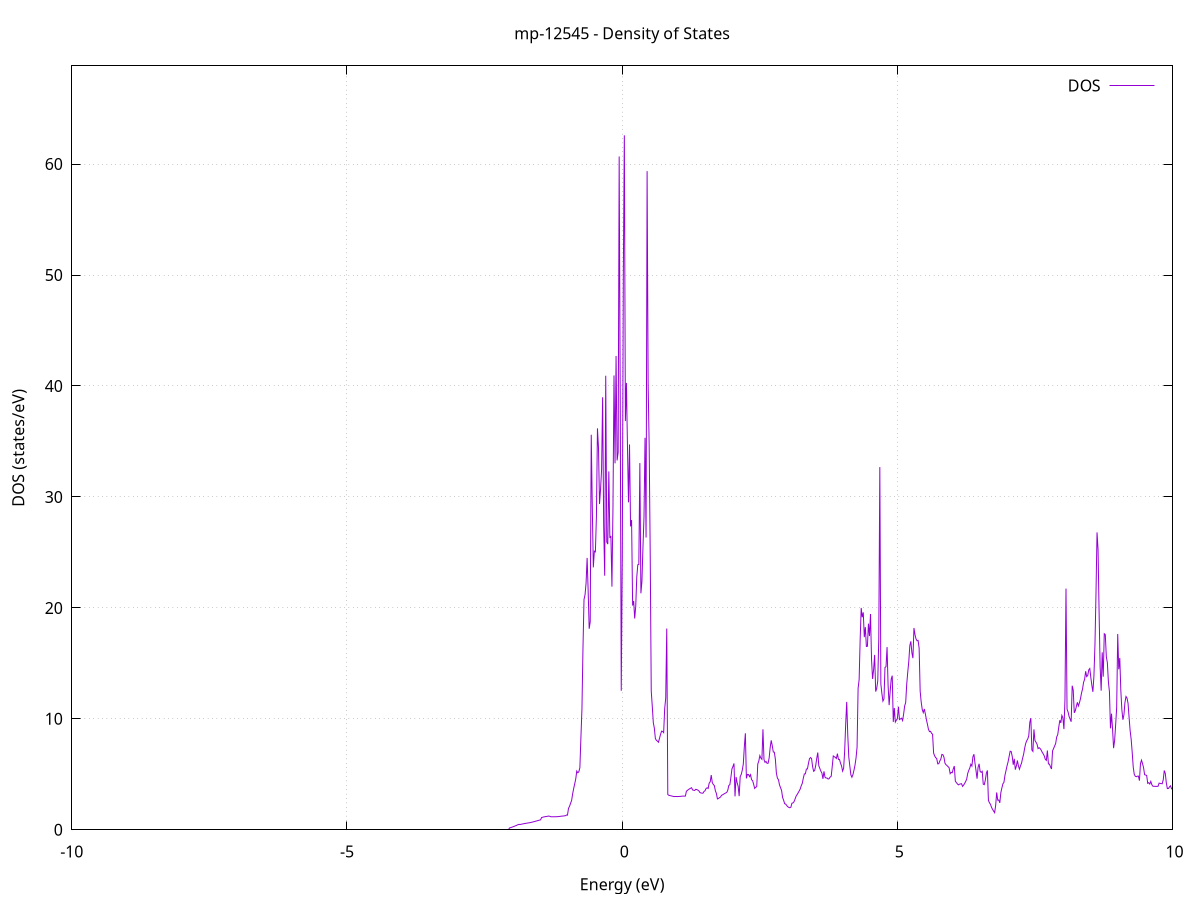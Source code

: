 set title 'mp-12545 - Density of States'
set xlabel 'Energy (eV)'
set ylabel 'DOS (states/eV)'
set grid
set xrange [-10:10]
set yrange [0:68.852]
set xzeroaxis lt -1
set terminal png size 800,600
set output 'mp-12545_dos_gnuplot.png'
plot '-' using 1:2 with lines title 'DOS'
-22.794100 0.000000
-22.775300 0.000000
-22.756500 0.000000
-22.737700 0.000000
-22.718900 0.000000
-22.700100 0.000000
-22.681400 0.000000
-22.662600 0.000000
-22.643800 0.000000
-22.625000 0.000000
-22.606200 0.000000
-22.587400 0.000000
-22.568600 0.000000
-22.549800 0.000000
-22.531000 0.000000
-22.512200 0.000000
-22.493400 0.000000
-22.474600 0.000000
-22.455800 0.000000
-22.437000 0.000000
-22.418200 0.000000
-22.399500 0.000000
-22.380700 0.000000
-22.361900 0.000000
-22.343100 0.000000
-22.324300 0.000000
-22.305500 0.000000
-22.286700 0.000000
-22.267900 0.000000
-22.249100 0.000000
-22.230300 0.000000
-22.211500 0.000000
-22.192700 0.000000
-22.173900 0.000000
-22.155100 0.000000
-22.136300 0.000000
-22.117500 0.000000
-22.098800 0.000000
-22.080000 0.000000
-22.061200 0.000000
-22.042400 0.000000
-22.023600 0.000000
-22.004800 0.000000
-21.986000 0.000000
-21.967200 0.000000
-21.948400 0.000000
-21.929600 0.000000
-21.910800 0.000000
-21.892000 0.000000
-21.873200 0.000000
-21.854400 0.000000
-21.835600 0.000000
-21.816900 0.000000
-21.798100 0.000000
-21.779300 0.000000
-21.760500 0.000000
-21.741700 0.000000
-21.722900 0.000000
-21.704100 0.000000
-21.685300 0.000000
-21.666500 0.000000
-21.647700 0.000000
-21.628900 0.000000
-21.610100 0.000000
-21.591300 0.000000
-21.572500 0.000000
-21.553700 0.000000
-21.534900 0.000000
-21.516200 0.000000
-21.497400 0.000000
-21.478600 0.000000
-21.459800 0.000000
-21.441000 0.000000
-21.422200 0.000000
-21.403400 0.000000
-21.384600 0.000000
-21.365800 0.000000
-21.347000 0.000000
-21.328200 0.000000
-21.309400 0.000000
-21.290600 0.000000
-21.271800 0.000000
-21.253000 0.000000
-21.234300 0.000000
-21.215500 0.000000
-21.196700 0.000000
-21.177900 0.000000
-21.159100 0.000000
-21.140300 0.000000
-21.121500 0.000000
-21.102700 0.000000
-21.083900 2.472000
-21.065100 8.951500
-21.046300 38.083600
-21.027500 69.914300
-21.008700 64.597800
-20.989900 63.997800
-20.971100 82.725200
-20.952300 85.164800
-20.933600 72.442200
-20.914800 150.144300
-20.896000 103.166100
-20.877200 48.222700
-20.858400 78.799400
-20.839600 78.903900
-20.820800 61.384500
-20.802000 81.857800
-20.783200 112.371700
-20.764400 57.014800
-20.745600 22.630700
-20.726800 60.305900
-20.708000 96.762200
-20.689200 41.935800
-20.670400 132.275600
-20.651700 126.286000
-20.632900 62.163400
-20.614100 0.000000
-20.595300 0.000000
-20.576500 0.000000
-20.557700 0.000000
-20.538900 0.000000
-20.520100 0.000000
-20.501300 0.000000
-20.482500 0.000000
-20.463700 0.000000
-20.444900 0.000000
-20.426100 0.000000
-20.407300 0.000000
-20.388500 0.000000
-20.369700 0.000000
-20.351000 0.000000
-20.332200 0.000000
-20.313400 0.000000
-20.294600 0.000000
-20.275800 0.000000
-20.257000 0.000000
-20.238200 0.000000
-20.219400 0.000000
-20.200600 0.000000
-20.181800 0.000000
-20.163000 0.000000
-20.144200 0.000000
-20.125400 0.000000
-20.106600 0.000000
-20.087800 0.000000
-20.069100 0.000000
-20.050300 0.000000
-20.031500 0.000000
-20.012700 0.000000
-19.993900 0.000000
-19.975100 0.000000
-19.956300 0.000000
-19.937500 0.000000
-19.918700 0.000000
-19.899900 0.000000
-19.881100 0.000000
-19.862300 0.000000
-19.843500 0.000000
-19.824700 0.000000
-19.805900 0.000000
-19.787100 0.000000
-19.768400 0.000000
-19.749600 0.000000
-19.730800 0.000000
-19.712000 0.000000
-19.693200 0.000000
-19.674400 0.000000
-19.655600 0.000000
-19.636800 0.000000
-19.618000 0.000000
-19.599200 0.000000
-19.580400 0.000000
-19.561600 0.000000
-19.542800 0.000000
-19.524000 0.000000
-19.505200 0.000000
-19.486500 0.000000
-19.467700 0.000000
-19.448900 0.000000
-19.430100 0.000000
-19.411300 0.000000
-19.392500 0.000000
-19.373700 0.000000
-19.354900 0.000000
-19.336100 0.000000
-19.317300 0.000000
-19.298500 0.000000
-19.279700 0.000000
-19.260900 0.000000
-19.242100 0.000000
-19.223300 0.000000
-19.204600 0.000000
-19.185800 0.000000
-19.167000 0.000000
-19.148200 0.000000
-19.129400 0.000000
-19.110600 0.000000
-19.091800 0.000000
-19.073000 0.000000
-19.054200 0.000000
-19.035400 0.000000
-19.016600 0.000000
-18.997800 0.000000
-18.979000 0.000000
-18.960200 0.000000
-18.941400 0.000000
-18.922600 0.000000
-18.903900 0.000000
-18.885100 0.000000
-18.866300 0.000000
-18.847500 0.000000
-18.828700 0.000000
-18.809900 0.000000
-18.791100 0.000000
-18.772300 0.000000
-18.753500 0.000000
-18.734700 0.000000
-18.715900 0.000000
-18.697100 0.000000
-18.678300 0.000000
-18.659500 0.000000
-18.640700 0.000000
-18.622000 0.000000
-18.603200 0.000000
-18.584400 0.000000
-18.565600 0.000000
-18.546800 0.000000
-18.528000 0.000000
-18.509200 0.000000
-18.490400 0.000000
-18.471600 0.000000
-18.452800 0.000000
-18.434000 0.000000
-18.415200 0.000000
-18.396400 0.000000
-18.377600 0.000000
-18.358800 0.000000
-18.340000 0.000000
-18.321300 0.000000
-18.302500 0.000000
-18.283700 0.000000
-18.264900 0.000000
-18.246100 0.000000
-18.227300 0.000000
-18.208500 0.000000
-18.189700 0.000000
-18.170900 0.000000
-18.152100 0.000000
-18.133300 0.000000
-18.114500 0.000000
-18.095700 0.000000
-18.076900 0.000000
-18.058100 0.000000
-18.039400 0.000000
-18.020600 0.000000
-18.001800 0.000000
-17.983000 0.000000
-17.964200 0.000000
-17.945400 0.000000
-17.926600 0.000000
-17.907800 0.000000
-17.889000 0.000000
-17.870200 0.000000
-17.851400 0.000000
-17.832600 0.000000
-17.813800 0.000000
-17.795000 0.000000
-17.776200 0.000000
-17.757400 0.000000
-17.738700 0.000000
-17.719900 0.000000
-17.701100 0.000000
-17.682300 0.000000
-17.663500 0.000000
-17.644700 0.000000
-17.625900 0.000000
-17.607100 0.000000
-17.588300 0.000000
-17.569500 0.000000
-17.550700 0.000000
-17.531900 0.000000
-17.513100 0.000000
-17.494300 0.000000
-17.475500 0.000000
-17.456800 0.000000
-17.438000 0.000000
-17.419200 0.000000
-17.400400 0.000000
-17.381600 0.000000
-17.362800 0.000000
-17.344000 0.000000
-17.325200 0.000000
-17.306400 0.000000
-17.287600 0.000000
-17.268800 0.000000
-17.250000 0.000000
-17.231200 0.000000
-17.212400 0.000000
-17.193600 0.000000
-17.174800 0.000000
-17.156100 0.000000
-17.137300 0.000000
-17.118500 0.000000
-17.099700 0.000000
-17.080900 0.000000
-17.062100 0.000000
-17.043300 0.000000
-17.024500 0.000000
-17.005700 0.000000
-16.986900 0.000000
-16.968100 0.000000
-16.949300 0.000000
-16.930500 0.000000
-16.911700 0.000000
-16.892900 0.000000
-16.874200 0.000000
-16.855400 0.000000
-16.836600 0.000000
-16.817800 0.000000
-16.799000 0.000000
-16.780200 0.000000
-16.761400 0.000000
-16.742600 0.000000
-16.723800 0.000000
-16.705000 0.000000
-16.686200 0.000000
-16.667400 0.000000
-16.648600 0.000000
-16.629800 0.000000
-16.611000 0.000000
-16.592200 0.000000
-16.573500 0.000000
-16.554700 0.000000
-16.535900 0.000000
-16.517100 0.000000
-16.498300 0.000000
-16.479500 0.000000
-16.460700 0.000000
-16.441900 0.000000
-16.423100 0.000000
-16.404300 0.000000
-16.385500 0.000000
-16.366700 0.000000
-16.347900 0.000000
-16.329100 0.000000
-16.310300 0.000000
-16.291600 0.000000
-16.272800 0.000000
-16.254000 0.000000
-16.235200 0.000000
-16.216400 0.000000
-16.197600 0.000000
-16.178800 0.000000
-16.160000 0.000000
-16.141200 0.000000
-16.122400 0.000000
-16.103600 0.000000
-16.084800 0.000000
-16.066000 0.000000
-16.047200 0.000000
-16.028400 0.000000
-16.009600 0.000000
-15.990900 0.000000
-15.972100 0.000000
-15.953300 0.000000
-15.934500 0.000000
-15.915700 0.000000
-15.896900 0.000000
-15.878100 0.000000
-15.859300 0.000000
-15.840500 0.000000
-15.821700 0.000000
-15.802900 0.000000
-15.784100 0.000000
-15.765300 0.000000
-15.746500 0.000000
-15.727700 0.000000
-15.709000 0.000000
-15.690200 0.000000
-15.671400 0.000000
-15.652600 0.000000
-15.633800 0.000000
-15.615000 0.000000
-15.596200 0.000000
-15.577400 0.000000
-15.558600 0.000000
-15.539800 0.000000
-15.521000 0.000000
-15.502200 0.000000
-15.483400 0.000000
-15.464600 0.000000
-15.445800 0.000000
-15.427000 0.000000
-15.408300 0.000000
-15.389500 0.000000
-15.370700 0.000000
-15.351900 0.000000
-15.333100 0.000000
-15.314300 0.000000
-15.295500 0.000000
-15.276700 0.000000
-15.257900 0.000000
-15.239100 0.000000
-15.220300 0.000000
-15.201500 0.000000
-15.182700 0.000000
-15.163900 0.000000
-15.145100 0.000000
-15.126400 0.000000
-15.107600 0.000000
-15.088800 0.000000
-15.070000 0.000000
-15.051200 0.000000
-15.032400 0.000000
-15.013600 0.000000
-14.994800 0.000000
-14.976000 0.000000
-14.957200 0.000000
-14.938400 0.000000
-14.919600 0.000000
-14.900800 0.000000
-14.882000 0.000000
-14.863200 0.000000
-14.844400 0.000000
-14.825700 0.000000
-14.806900 0.000000
-14.788100 0.000000
-14.769300 0.000000
-14.750500 0.000000
-14.731700 0.000000
-14.712900 0.000000
-14.694100 0.000000
-14.675300 0.000000
-14.656500 0.000000
-14.637700 0.000000
-14.618900 0.000000
-14.600100 0.000000
-14.581300 0.000000
-14.562500 0.000000
-14.543800 0.000000
-14.525000 0.000000
-14.506200 0.000000
-14.487400 0.000000
-14.468600 0.000000
-14.449800 0.000000
-14.431000 0.000000
-14.412200 0.000000
-14.393400 0.000000
-14.374600 0.000000
-14.355800 0.000000
-14.337000 0.000000
-14.318200 0.000000
-14.299400 0.000000
-14.280600 0.000000
-14.261800 0.000000
-14.243100 0.000000
-14.224300 0.000000
-14.205500 0.000000
-14.186700 0.000000
-14.167900 0.000000
-14.149100 0.000000
-14.130300 0.000000
-14.111500 0.000000
-14.092700 0.000000
-14.073900 0.000000
-14.055100 0.000000
-14.036300 0.000000
-14.017500 0.000000
-13.998700 0.000000
-13.979900 0.000000
-13.961200 0.000000
-13.942400 0.000000
-13.923600 0.000000
-13.904800 0.000000
-13.886000 0.000000
-13.867200 0.000000
-13.848400 0.000000
-13.829600 0.000000
-13.810800 0.000000
-13.792000 0.000000
-13.773200 0.000000
-13.754400 0.000000
-13.735600 0.000000
-13.716800 0.000000
-13.698000 0.000000
-13.679200 0.000000
-13.660500 0.000000
-13.641700 0.000000
-13.622900 0.000000
-13.604100 0.000000
-13.585300 0.000000
-13.566500 0.000000
-13.547700 0.000000
-13.528900 0.000000
-13.510100 0.000000
-13.491300 0.000000
-13.472500 0.000000
-13.453700 0.000000
-13.434900 0.000000
-13.416100 0.000000
-13.397300 0.000000
-13.378600 0.000000
-13.359800 0.000000
-13.341000 0.000000
-13.322200 0.000000
-13.303400 0.000000
-13.284600 0.000000
-13.265800 0.000000
-13.247000 0.000000
-13.228200 0.000000
-13.209400 0.000000
-13.190600 0.000000
-13.171800 0.000000
-13.153000 0.000000
-13.134200 0.000000
-13.115400 0.000000
-13.096600 0.000000
-13.077900 0.000000
-13.059100 0.000000
-13.040300 0.000000
-13.021500 0.000000
-13.002700 0.000000
-12.983900 0.000000
-12.965100 0.000000
-12.946300 0.000000
-12.927500 0.000000
-12.908700 0.000000
-12.889900 0.000000
-12.871100 0.000000
-12.852300 0.000000
-12.833500 0.000000
-12.814700 0.000000
-12.796000 0.000000
-12.777200 0.000000
-12.758400 0.000000
-12.739600 0.000000
-12.720800 0.000000
-12.702000 0.000000
-12.683200 0.000000
-12.664400 0.000000
-12.645600 0.000000
-12.626800 0.000000
-12.608000 0.000000
-12.589200 0.000000
-12.570400 0.000000
-12.551600 0.000000
-12.532800 0.000000
-12.514000 0.000000
-12.495300 0.000000
-12.476500 0.000000
-12.457700 0.000000
-12.438900 0.000000
-12.420100 0.000000
-12.401300 0.000000
-12.382500 0.000000
-12.363700 0.000000
-12.344900 0.000000
-12.326100 0.000000
-12.307300 0.000000
-12.288500 0.000000
-12.269700 0.000000
-12.250900 0.000000
-12.232100 0.000000
-12.213400 0.000000
-12.194600 0.000000
-12.175800 0.000000
-12.157000 0.000000
-12.138200 0.000000
-12.119400 0.000000
-12.100600 0.000000
-12.081800 0.000000
-12.063000 0.000000
-12.044200 0.000000
-12.025400 0.000000
-12.006600 0.000000
-11.987800 0.000000
-11.969000 0.000000
-11.950200 0.000000
-11.931400 0.000000
-11.912700 0.000000
-11.893900 0.000000
-11.875100 0.000000
-11.856300 0.000000
-11.837500 0.000000
-11.818700 0.000000
-11.799900 0.000000
-11.781100 0.000000
-11.762300 0.000000
-11.743500 0.000000
-11.724700 0.000000
-11.705900 0.000000
-11.687100 0.000000
-11.668300 0.000000
-11.649500 0.000000
-11.630800 0.000000
-11.612000 0.000000
-11.593200 0.000000
-11.574400 0.000000
-11.555600 0.000000
-11.536800 0.000000
-11.518000 0.000000
-11.499200 0.000000
-11.480400 0.000000
-11.461600 0.000000
-11.442800 0.000000
-11.424000 0.000000
-11.405200 0.000000
-11.386400 0.000000
-11.367600 0.000000
-11.348800 0.000000
-11.330100 0.000000
-11.311300 0.000000
-11.292500 0.000000
-11.273700 0.000000
-11.254900 0.000000
-11.236100 0.000000
-11.217300 0.000000
-11.198500 0.000000
-11.179700 0.000000
-11.160900 0.000000
-11.142100 0.000000
-11.123300 0.000000
-11.104500 0.000000
-11.085700 0.000000
-11.066900 0.000000
-11.048200 0.000000
-11.029400 0.000000
-11.010600 0.000000
-10.991800 0.000000
-10.973000 0.000000
-10.954200 0.000000
-10.935400 0.000000
-10.916600 0.000000
-10.897800 0.000000
-10.879000 0.000000
-10.860200 0.000000
-10.841400 0.000000
-10.822600 0.000000
-10.803800 0.000000
-10.785000 0.000000
-10.766200 0.000000
-10.747500 0.000000
-10.728700 0.000000
-10.709900 0.000000
-10.691100 0.000000
-10.672300 0.000000
-10.653500 0.000000
-10.634700 0.000000
-10.615900 0.000000
-10.597100 0.000000
-10.578300 0.000000
-10.559500 0.000000
-10.540700 0.000000
-10.521900 0.000000
-10.503100 0.000000
-10.484300 0.000000
-10.465600 0.000000
-10.446800 0.000000
-10.428000 0.000000
-10.409200 0.000000
-10.390400 0.000000
-10.371600 0.000000
-10.352800 0.000000
-10.334000 0.000000
-10.315200 0.000000
-10.296400 0.000000
-10.277600 0.000000
-10.258800 0.000000
-10.240000 0.000000
-10.221200 0.000000
-10.202400 0.000000
-10.183600 0.000000
-10.164900 0.000000
-10.146100 0.000000
-10.127300 0.000000
-10.108500 0.000000
-10.089700 0.000000
-10.070900 0.000000
-10.052100 0.000000
-10.033300 0.000000
-10.014500 0.000000
-9.995700 0.000000
-9.976900 0.000000
-9.958100 0.000000
-9.939300 0.000000
-9.920500 0.000000
-9.901700 0.000000
-9.883000 0.000000
-9.864200 0.000000
-9.845400 0.000000
-9.826600 0.000000
-9.807800 0.000000
-9.789000 0.000000
-9.770200 0.000000
-9.751400 0.000000
-9.732600 0.000000
-9.713800 0.000000
-9.695000 0.000000
-9.676200 0.000000
-9.657400 0.000000
-9.638600 0.000000
-9.619800 0.000000
-9.601000 0.000000
-9.582300 0.000000
-9.563500 0.000000
-9.544700 0.000000
-9.525900 0.000000
-9.507100 0.000000
-9.488300 0.000000
-9.469500 0.000000
-9.450700 0.000000
-9.431900 0.000000
-9.413100 0.000000
-9.394300 0.000000
-9.375500 0.000000
-9.356700 0.000000
-9.337900 0.000000
-9.319100 0.000000
-9.300400 0.000000
-9.281600 0.000000
-9.262800 0.000000
-9.244000 0.000000
-9.225200 0.000000
-9.206400 0.000000
-9.187600 0.000000
-9.168800 0.000000
-9.150000 0.000000
-9.131200 0.000000
-9.112400 0.000000
-9.093600 0.000000
-9.074800 0.000000
-9.056000 0.000000
-9.037200 0.000000
-9.018400 0.000000
-8.999700 0.000000
-8.980900 0.000000
-8.962100 0.000000
-8.943300 0.000000
-8.924500 0.000000
-8.905700 0.000000
-8.886900 0.000000
-8.868100 0.000000
-8.849300 0.000000
-8.830500 0.000000
-8.811700 0.000000
-8.792900 0.000000
-8.774100 0.000000
-8.755300 0.000000
-8.736500 0.000000
-8.717800 0.000000
-8.699000 0.000000
-8.680200 0.000000
-8.661400 0.000000
-8.642600 0.000000
-8.623800 0.000000
-8.605000 0.000000
-8.586200 0.000000
-8.567400 0.000000
-8.548600 0.000000
-8.529800 0.000000
-8.511000 0.000000
-8.492200 0.000000
-8.473400 0.000000
-8.454600 0.000000
-8.435800 0.000000
-8.417100 0.000000
-8.398300 0.000000
-8.379500 0.000000
-8.360700 0.000000
-8.341900 0.000000
-8.323100 0.000000
-8.304300 0.000000
-8.285500 0.000000
-8.266700 0.000000
-8.247900 0.000000
-8.229100 0.000000
-8.210300 0.000000
-8.191500 0.000000
-8.172700 0.000000
-8.153900 0.000000
-8.135200 0.000000
-8.116400 0.000000
-8.097600 0.000000
-8.078800 0.000000
-8.060000 0.000000
-8.041200 0.000000
-8.022400 0.000000
-8.003600 0.000000
-7.984800 0.000000
-7.966000 0.000000
-7.947200 0.000000
-7.928400 0.000000
-7.909600 0.000000
-7.890800 0.000000
-7.872000 0.000000
-7.853300 0.000000
-7.834500 0.000000
-7.815700 0.000000
-7.796900 0.000000
-7.778100 0.000000
-7.759300 0.000000
-7.740500 0.000000
-7.721700 0.000000
-7.702900 0.000000
-7.684100 0.000000
-7.665300 0.000000
-7.646500 0.000000
-7.627700 0.000000
-7.608900 0.000000
-7.590100 0.000000
-7.571300 0.000000
-7.552600 0.000000
-7.533800 0.000000
-7.515000 0.000000
-7.496200 0.000000
-7.477400 0.000000
-7.458600 0.000000
-7.439800 0.000000
-7.421000 0.000000
-7.402200 0.000000
-7.383400 0.000000
-7.364600 0.000000
-7.345800 0.000000
-7.327000 0.000000
-7.308200 0.000000
-7.289400 0.000000
-7.270700 0.000000
-7.251900 0.000000
-7.233100 0.000000
-7.214300 0.000000
-7.195500 0.000000
-7.176700 0.000000
-7.157900 0.000000
-7.139100 0.000000
-7.120300 0.000000
-7.101500 0.000000
-7.082700 0.000000
-7.063900 0.000000
-7.045100 0.000000
-7.026300 0.000000
-7.007500 0.000000
-6.988700 0.000000
-6.970000 0.000000
-6.951200 0.000000
-6.932400 0.000000
-6.913600 0.000000
-6.894800 0.000000
-6.876000 0.000000
-6.857200 0.000000
-6.838400 0.000000
-6.819600 0.000000
-6.800800 0.000000
-6.782000 0.000000
-6.763200 0.000000
-6.744400 0.000000
-6.725600 0.000000
-6.706800 0.000000
-6.688100 0.000000
-6.669300 0.000000
-6.650500 0.000000
-6.631700 0.000000
-6.612900 0.000000
-6.594100 0.000000
-6.575300 0.000000
-6.556500 0.000000
-6.537700 0.000000
-6.518900 0.000000
-6.500100 0.000000
-6.481300 0.000000
-6.462500 0.000000
-6.443700 0.000000
-6.424900 0.000000
-6.406100 0.000000
-6.387400 0.000000
-6.368600 0.000000
-6.349800 0.000000
-6.331000 0.000000
-6.312200 0.000000
-6.293400 0.000000
-6.274600 0.000000
-6.255800 0.000000
-6.237000 0.000000
-6.218200 0.000000
-6.199400 0.000000
-6.180600 0.000000
-6.161800 0.000000
-6.143000 0.000000
-6.124200 0.000000
-6.105500 0.000000
-6.086700 0.000000
-6.067900 0.000000
-6.049100 0.000000
-6.030300 0.000000
-6.011500 0.000000
-5.992700 0.000000
-5.973900 0.000000
-5.955100 0.000000
-5.936300 0.000000
-5.917500 0.000000
-5.898700 0.000000
-5.879900 0.000000
-5.861100 0.000000
-5.842300 0.000000
-5.823500 0.000000
-5.804800 0.000000
-5.786000 0.000000
-5.767200 0.000000
-5.748400 0.000000
-5.729600 0.000000
-5.710800 0.000000
-5.692000 0.000000
-5.673200 0.000000
-5.654400 0.000000
-5.635600 0.000000
-5.616800 0.000000
-5.598000 0.000000
-5.579200 0.000000
-5.560400 0.000000
-5.541600 0.000000
-5.522900 0.000000
-5.504100 0.000000
-5.485300 0.000000
-5.466500 0.000000
-5.447700 0.000000
-5.428900 0.000000
-5.410100 0.000000
-5.391300 0.000000
-5.372500 0.000000
-5.353700 0.000000
-5.334900 0.000000
-5.316100 0.000000
-5.297300 0.000000
-5.278500 0.000000
-5.259700 0.000000
-5.240900 0.000000
-5.222200 0.000000
-5.203400 0.000000
-5.184600 0.000000
-5.165800 0.000000
-5.147000 0.000000
-5.128200 0.000000
-5.109400 0.000000
-5.090600 0.000000
-5.071800 0.000000
-5.053000 0.000000
-5.034200 0.000000
-5.015400 0.000000
-4.996600 0.000000
-4.977800 0.000000
-4.959000 0.000000
-4.940300 0.000000
-4.921500 0.000000
-4.902700 0.000000
-4.883900 0.000000
-4.865100 0.000000
-4.846300 0.000000
-4.827500 0.000000
-4.808700 0.000000
-4.789900 0.000000
-4.771100 0.000000
-4.752300 0.000000
-4.733500 0.000000
-4.714700 0.000000
-4.695900 0.000000
-4.677100 0.000000
-4.658300 0.000000
-4.639600 0.000000
-4.620800 0.000000
-4.602000 0.000000
-4.583200 0.000000
-4.564400 0.000000
-4.545600 0.000000
-4.526800 0.000000
-4.508000 0.000000
-4.489200 0.000000
-4.470400 0.000000
-4.451600 0.000000
-4.432800 0.000000
-4.414000 0.000000
-4.395200 0.000000
-4.376400 0.000000
-4.357700 0.000000
-4.338900 0.000000
-4.320100 0.000000
-4.301300 0.000000
-4.282500 0.000000
-4.263700 0.000000
-4.244900 0.000000
-4.226100 0.000000
-4.207300 0.000000
-4.188500 0.000000
-4.169700 0.000000
-4.150900 0.000000
-4.132100 0.000000
-4.113300 0.000000
-4.094500 0.000000
-4.075700 0.000000
-4.057000 0.000000
-4.038200 0.000000
-4.019400 0.000000
-4.000600 0.000000
-3.981800 0.000000
-3.963000 0.000000
-3.944200 0.000000
-3.925400 0.000000
-3.906600 0.000000
-3.887800 0.000000
-3.869000 0.000000
-3.850200 0.000000
-3.831400 0.000000
-3.812600 0.000000
-3.793800 0.000000
-3.775100 0.000000
-3.756300 0.000000
-3.737500 0.000000
-3.718700 0.000000
-3.699900 0.000000
-3.681100 0.000000
-3.662300 0.000000
-3.643500 0.000000
-3.624700 0.000000
-3.605900 0.000000
-3.587100 0.000000
-3.568300 0.000000
-3.549500 0.000000
-3.530700 0.000000
-3.511900 0.000000
-3.493100 0.000000
-3.474400 0.000000
-3.455600 0.000000
-3.436800 0.000000
-3.418000 0.000000
-3.399200 0.000000
-3.380400 0.000000
-3.361600 0.000000
-3.342800 0.000000
-3.324000 0.000000
-3.305200 0.000000
-3.286400 0.000000
-3.267600 0.000000
-3.248800 0.000000
-3.230000 0.000000
-3.211200 0.000000
-3.192500 0.000000
-3.173700 0.000000
-3.154900 0.000000
-3.136100 0.000000
-3.117300 0.000000
-3.098500 0.000000
-3.079700 0.000000
-3.060900 0.000000
-3.042100 0.000000
-3.023300 0.000000
-3.004500 0.000000
-2.985700 0.000000
-2.966900 0.000000
-2.948100 0.000000
-2.929300 0.000000
-2.910500 0.000000
-2.891800 0.000000
-2.873000 0.000000
-2.854200 0.000000
-2.835400 0.000000
-2.816600 0.000000
-2.797800 0.000000
-2.779000 0.000000
-2.760200 0.000000
-2.741400 0.000000
-2.722600 0.000000
-2.703800 0.000000
-2.685000 0.000000
-2.666200 0.000000
-2.647400 0.000000
-2.628600 0.000000
-2.609900 0.000000
-2.591100 0.000000
-2.572300 0.000000
-2.553500 0.000000
-2.534700 0.000000
-2.515900 0.000000
-2.497100 0.000000
-2.478300 0.000000
-2.459500 0.000000
-2.440700 0.000000
-2.421900 0.000000
-2.403100 0.000000
-2.384300 0.000000
-2.365500 0.000000
-2.346700 0.000000
-2.327900 0.000000
-2.309200 0.000000
-2.290400 0.000000
-2.271600 0.000000
-2.252800 0.000000
-2.234000 0.000000
-2.215200 0.000000
-2.196400 0.000000
-2.177600 0.000000
-2.158800 0.000000
-2.140000 0.000000
-2.121200 0.000000
-2.102400 0.000000
-2.083600 0.000000
-2.064800 0.000000
-2.046000 0.163200
-2.027300 0.192800
-2.008500 0.224200
-1.989700 0.257400
-1.970900 0.292400
-1.952100 0.329200
-1.933300 0.367700
-1.914500 0.408000
-1.895700 0.450100
-1.876900 0.494000
-1.858100 0.471900
-1.839300 0.492600
-1.820500 0.512400
-1.801700 0.531500
-1.782900 0.549800
-1.764100 0.567300
-1.745300 0.584100
-1.726600 0.600100
-1.707800 0.615200
-1.689000 0.629600
-1.670200 0.646500
-1.651400 0.667800
-1.632600 0.690600
-1.613800 0.714300
-1.595000 0.738900
-1.576200 0.764600
-1.557400 0.791200
-1.538600 0.818900
-1.519800 0.847400
-1.501000 0.868600
-1.482200 0.895800
-1.463400 1.102200
-1.444700 1.128900
-1.425900 1.152700
-1.407100 1.173700
-1.388300 1.191800
-1.369500 1.207100
-1.350700 1.219600
-1.331900 1.238000
-1.313100 1.209600
-1.294300 1.173900
-1.275500 1.173000
-1.256700 1.172800
-1.237900 1.173400
-1.219100 1.174600
-1.200300 1.176600
-1.181500 1.178600
-1.162700 1.186300
-1.144000 1.199600
-1.125200 1.211900
-1.106400 1.223000
-1.087600 1.233000
-1.068800 1.242000
-1.050000 1.255500
-1.031200 1.263700
-1.012400 1.327900
-0.993600 1.317200
-0.974800 1.931800
-0.956000 2.117200
-0.937200 2.387100
-0.918400 2.636500
-0.899600 3.232200
-0.880800 3.715300
-0.862100 4.137200
-0.843300 4.578100
-0.824500 5.291600
-0.805700 5.139200
-0.786900 5.229300
-0.768100 5.595500
-0.749300 8.309900
-0.730500 10.887000
-0.711700 16.402800
-0.692900 20.759800
-0.674100 21.185200
-0.655300 22.240100
-0.636500 24.508400
-0.617700 21.570800
-0.598900 18.119600
-0.580100 18.746200
-0.561400 35.607000
-0.542600 29.139700
-0.523800 23.650400
-0.505000 25.112900
-0.486200 25.047600
-0.467400 28.233700
-0.448600 36.179000
-0.429800 34.427500
-0.411000 29.360900
-0.392200 30.712800
-0.373400 32.461500
-0.354600 38.983000
-0.335800 27.481400
-0.317000 22.895800
-0.298200 40.921100
-0.279500 25.929800
-0.260700 25.747100
-0.241900 32.300400
-0.223100 26.305100
-0.204300 26.479000
-0.185500 21.914100
-0.166700 29.070900
-0.147900 40.948700
-0.129100 33.028400
-0.110300 42.705200
-0.091500 33.289000
-0.072700 34.017400
-0.053900 60.687700
-0.035100 39.002700
-0.016300 12.532900
0.002500 24.441100
0.021200 49.823700
0.040000 62.592800
0.058800 36.836200
0.077600 40.276800
0.096400 34.641400
0.115200 29.514700
0.134000 34.729600
0.152800 27.347000
0.171600 27.915400
0.190400 20.212700
0.209200 20.620300
0.228000 19.043000
0.246800 20.129700
0.265600 22.772100
0.284400 23.890300
0.303100 23.911900
0.321900 33.051700
0.340700 21.311300
0.359500 22.388800
0.378300 25.487700
0.397100 28.190500
0.415900 35.327900
0.434700 26.339400
0.453500 59.366400
0.472300 40.173700
0.491100 34.556300
0.509900 24.992000
0.528700 12.510600
0.547500 11.127800
0.566300 9.650300
0.585100 9.155500
0.603800 8.221500
0.622600 8.059300
0.641400 7.992000
0.660200 7.890400
0.679000 8.252900
0.697800 8.600800
0.716600 8.889100
0.735400 8.864700
0.754200 8.758000
0.773000 10.914900
0.791800 11.880100
0.810600 18.139100
0.829400 3.179000
0.848200 3.106100
0.867000 3.083700
0.885700 3.061500
0.904500 3.039400
0.923300 3.016700
0.942100 2.993400
0.960900 2.982700
0.979700 2.982300
0.998500 2.991700
1.017300 2.997700
1.036100 3.005100
1.054900 3.011100
1.073700 3.017800
1.092500 3.034900
1.111300 3.033200
1.130100 3.032000
1.148900 3.034600
1.167700 3.473800
1.186400 3.553100
1.205200 3.623700
1.224000 3.687400
1.242800 3.742800
1.261600 3.787800
1.280400 3.589900
1.299200 3.566500
1.318000 3.542000
1.336800 3.644800
1.355600 3.630700
1.374400 3.579900
1.393200 3.516400
1.412000 3.362600
1.430800 3.318100
1.449600 3.304000
1.468300 3.294500
1.487100 3.449300
1.505900 3.517900
1.524700 3.718500
1.543500 3.784300
1.562300 3.724600
1.581100 4.199000
1.599900 4.322200
1.618700 4.929200
1.637500 4.251300
1.656300 4.087000
1.675100 3.985900
1.693900 3.519100
1.712700 3.269000
1.731500 2.780800
1.750300 2.816200
1.769000 2.895500
1.787800 2.956200
1.806600 3.105900
1.825400 3.152700
1.844200 3.211600
1.863000 3.266400
1.881800 3.317100
1.900600 3.363000
1.919400 3.564800
1.938200 3.996600
1.957000 4.060600
1.975800 4.711500
1.994600 5.481400
2.013400 5.703100
2.032200 5.978700
2.050900 3.010900
2.069700 4.758400
2.088500 4.259300
2.107300 3.931100
2.126100 3.032000
2.144900 4.788800
2.163700 4.987100
2.182500 5.363200
2.201300 5.919600
2.220100 7.474500
2.238900 8.697000
2.257700 4.633700
2.276500 4.987300
2.295300 4.982400
2.314100 4.793500
2.332900 4.965900
2.351600 4.510500
2.370400 4.428700
2.389200 4.102400
2.408000 3.728200
2.426800 3.835100
2.445600 3.884800
2.464400 5.925700
2.483200 6.199100
2.502000 6.686400
2.520800 6.462400
2.539600 6.350800
2.558400 9.057900
2.577200 6.332300
2.596000 6.080800
2.614800 6.155700
2.633500 5.989500
2.652300 5.995400
2.671100 6.478300
2.689900 7.418200
2.708700 8.060000
2.727500 7.578100
2.746300 7.009400
2.765100 6.993800
2.783900 6.366100
2.802700 5.094100
2.821500 4.651900
2.840300 4.514200
2.859100 4.046100
2.877900 3.793000
2.896700 3.545800
2.915500 2.912000
2.934200 2.658000
2.953000 2.349900
2.971800 2.320900
2.990600 2.183000
3.009400 2.081400
3.028200 2.015900
3.047000 1.986700
3.065800 2.030100
3.084600 2.391700
3.103400 2.418700
3.122200 2.523500
3.141000 2.758000
3.159800 3.025300
3.178600 3.168400
3.197400 3.325300
3.216100 3.492400
3.234900 3.666500
3.253700 3.964700
3.272500 4.176500
3.291300 4.631500
3.310100 5.034400
3.328900 5.041400
3.347700 5.472300
3.366500 5.484400
3.385300 5.983300
3.404100 6.409900
3.422900 6.511800
3.441700 6.421400
3.460500 5.693400
3.479300 5.270000
3.498100 5.342800
3.516800 5.783400
3.535600 6.428300
3.554400 6.961400
3.573200 5.774000
3.592000 5.526800
3.610800 5.285200
3.629600 5.109700
3.648400 4.588800
3.667200 5.267400
3.686000 4.740000
3.704800 4.664600
3.723600 4.666800
3.742400 4.571000
3.761200 4.607500
3.780000 4.756900
3.798700 4.822000
3.817500 5.707100
3.836300 6.653700
3.855100 6.590500
3.873900 6.519300
3.892700 6.426500
3.911500 6.862500
3.930300 6.337500
3.949100 6.339400
3.967900 5.999200
3.986700 5.748900
4.005500 5.287800
4.024300 5.535200
4.043100 7.073700
4.061900 9.533500
4.080600 11.525900
4.099400 8.560600
4.118200 6.548700
4.137000 5.735100
4.155800 4.952000
4.174600 4.735900
4.193400 4.967900
4.212200 5.361300
4.231000 5.827500
4.249800 6.469100
4.268600 7.459300
4.287400 12.752200
4.306200 13.533800
4.325000 17.199400
4.343800 19.994000
4.362600 19.158800
4.381300 19.593700
4.400100 17.359900
4.418900 18.263300
4.437700 16.522500
4.456500 16.538500
4.475300 18.577600
4.494100 17.464400
4.512900 19.449600
4.531700 15.304000
4.550500 13.596600
4.569300 14.434300
4.588100 15.760700
4.606900 12.456400
4.625700 12.743100
4.644500 13.407500
4.663200 17.259800
4.682000 32.692400
4.700800 13.132900
4.719600 12.273900
4.738400 11.597100
4.757200 11.796700
4.776000 14.632900
4.794800 14.698600
4.813600 16.464500
4.832400 13.002200
4.851200 11.233500
4.870000 12.483500
4.888800 13.575900
4.907600 13.891400
4.926400 9.722500
4.945200 10.975700
4.963900 9.708700
4.982700 9.877000
5.001500 10.028800
5.020300 11.090300
5.039100 9.937700
5.057900 9.997200
5.076700 10.055200
5.095500 9.845300
5.114300 10.418000
5.133100 11.160800
5.151900 11.462900
5.170700 13.115200
5.189500 14.211400
5.208300 15.169900
5.227100 16.601200
5.245800 16.983000
5.264600 15.953900
5.283400 15.470000
5.302200 18.186600
5.321000 17.589300
5.339800 17.199500
5.358600 17.035900
5.377400 17.068800
5.396200 16.370700
5.415000 12.494700
5.433800 11.510000
5.452600 10.845000
5.471400 10.559900
5.490200 10.887500
5.509000 10.459600
5.527800 9.946900
5.546500 9.524700
5.565300 9.067500
5.584100 8.847200
5.602900 8.875600
5.621700 8.694900
5.640500 8.611800
5.659300 6.914700
5.678100 6.658200
5.696900 6.501100
5.715700 6.418100
5.734500 5.941100
5.753300 5.954700
5.772100 6.201000
5.790900 6.374000
5.809700 6.792400
5.828400 6.764700
5.847200 6.543600
5.866000 6.001400
5.884800 5.858500
5.903600 5.781200
5.922400 5.688500
5.941200 5.589900
5.960000 5.056400
5.978800 5.171600
5.997600 5.142900
6.016400 5.486500
6.035200 5.743600
6.054000 4.393200
6.072800 4.252200
6.091600 4.136600
6.110400 4.046800
6.129100 4.109000
6.147900 4.130300
6.166700 4.153800
6.185500 3.910700
6.204300 4.024300
6.223100 4.177000
6.241900 4.352800
6.260700 4.573500
6.279500 5.087000
6.298300 5.359300
6.317100 5.571700
6.335900 5.906900
6.354700 5.744400
6.373500 6.583900
6.392300 6.810500
6.411000 6.002200
6.429800 5.329300
6.448600 4.605400
6.467400 5.629500
6.486200 5.945200
6.505000 5.249000
6.523800 5.178800
6.542600 5.270300
6.561400 4.111500
6.580200 4.066600
6.599000 4.476900
6.617800 5.099400
6.636600 5.350100
6.655400 2.639700
6.674200 2.433300
6.693000 2.289400
6.711700 2.019500
6.730500 1.840700
6.749300 1.684400
6.768100 1.543000
6.786900 2.197900
6.805700 3.364600
6.824500 2.666700
6.843300 2.684100
6.862100 2.426100
6.880900 3.344300
6.899700 3.765800
6.918500 4.146400
6.937300 4.274700
6.956100 4.920700
6.974900 5.338600
6.993600 5.761700
7.012400 6.120200
7.031200 6.600600
7.050000 7.081400
7.068800 7.056400
7.087600 6.622600
7.106400 5.862500
7.125200 6.397500
7.144000 5.420900
7.162800 5.747700
7.181600 6.241500
7.200400 5.753400
7.219200 5.459700
7.238000 5.767600
7.256800 6.001500
7.275600 6.434500
7.294300 6.793600
7.313100 7.334300
7.331900 7.769400
7.350700 8.022400
7.369500 8.181500
7.388300 8.470700
7.407100 9.675600
7.425900 10.064900
7.444700 7.192100
7.463500 7.065300
7.482300 9.047000
7.501100 8.037800
7.519900 7.891400
7.538700 7.717500
7.557500 7.318000
7.576200 7.400000
7.595000 7.318300
7.613800 7.182300
7.632600 6.983700
7.651400 6.842500
7.670200 6.656300
7.689000 6.352200
7.707800 6.257400
7.726600 7.144700
7.745400 5.935600
7.764200 5.922200
7.783000 5.668200
7.801800 5.478700
7.820600 7.104400
7.839400 7.328800
7.858200 7.550100
7.876900 7.770500
7.895700 8.361700
7.914500 8.575200
7.933300 9.245900
7.952100 9.870700
7.970900 9.633900
7.989700 10.307100
8.008500 10.088200
8.027300 9.073200
8.046100 11.718100
8.064900 21.736400
8.083700 10.874000
8.102500 10.617800
8.121300 10.204600
8.140100 9.966600
8.158800 9.738400
8.177600 12.982100
8.196400 12.591800
8.215200 10.539500
8.234000 10.725600
8.252800 11.108700
8.271600 11.489600
8.290400 11.160300
8.309200 11.445200
8.328000 11.814300
8.346800 12.321400
8.365600 12.693100
8.384400 13.290400
8.403200 13.556200
8.422000 14.287700
8.440800 13.803500
8.459500 13.904400
8.478300 14.412400
8.497100 14.533900
8.515900 13.736200
8.534700 13.015100
8.553500 12.431500
8.572300 13.846600
8.591100 16.678000
8.609900 21.275500
8.628700 26.803900
8.647500 25.245700
8.666300 19.607100
8.685100 14.690000
8.703900 12.540000
8.722700 15.991500
8.741400 13.802200
8.760200 17.669500
8.779000 17.585200
8.797800 15.593700
8.816600 15.057200
8.835400 13.329300
8.854200 12.449400
8.873000 9.143200
8.891800 10.466400
8.910600 9.110700
8.929400 7.357700
8.948200 8.040600
8.967000 9.453300
8.985800 11.027600
9.004600 17.649700
9.023400 14.465600
9.042100 15.483900
9.060900 12.584400
9.079700 10.838200
9.098500 9.915700
9.117300 10.359400
9.136100 11.472400
9.154900 12.012500
9.173700 11.872100
9.192500 11.389000
9.211300 10.121300
9.230100 8.941300
9.248900 8.158700
9.267700 6.988500
9.286500 5.653400
9.305300 4.993200
9.324000 4.829900
9.342800 4.783200
9.361600 4.828600
9.380400 4.838200
9.399200 4.428300
9.418000 5.961300
9.436800 6.273900
9.455600 5.958000
9.474400 5.594000
9.493200 4.964200
9.512000 4.936500
9.530800 4.900100
9.549600 4.186500
9.568400 4.248200
9.587200 4.124000
9.606000 4.360000
9.624700 4.060600
9.643500 3.927100
9.662300 3.920000
9.681100 3.915600
9.699900 3.914000
9.718700 3.915200
9.737500 3.919100
9.756300 4.203300
9.775100 4.183100
9.793900 4.164900
9.812700 4.148700
9.831500 4.498600
9.850300 5.343600
9.869100 5.081600
9.887900 4.217400
9.906600 3.716800
9.925400 3.718000
9.944200 3.858700
9.963000 3.961100
9.981800 3.719500
10.000600 3.624600
10.019400 3.645800
10.038200 3.620000
10.057000 3.600800
10.075800 3.588200
10.094600 3.639900
10.113400 4.002900
10.132200 5.106800
10.151000 5.688700
10.169800 6.058600
10.188600 7.950400
10.207300 6.538300
10.226100 6.148400
10.244900 5.809000
10.263700 4.968700
10.282500 5.646700
10.301300 5.535500
10.320100 6.526000
10.338900 6.381200
10.357700 6.363800
10.376500 5.755400
10.395300 5.555800
10.414100 5.398700
10.432900 5.242800
10.451700 5.188800
10.470500 5.769900
10.489200 4.729300
10.508000 4.775400
10.526800 4.280000
10.545600 3.771200
10.564400 3.073600
10.583200 3.752500
10.602000 4.091900
10.620800 3.630000
10.639600 3.689500
10.658400 3.746700
10.677200 3.796700
10.696000 4.140500
10.714800 4.290800
10.733600 4.386100
10.752400 4.458200
10.771200 4.530700
10.789900 4.440500
10.808700 4.501800
10.827500 4.562100
10.846300 4.342800
10.865100 3.944200
10.883900 3.619800
10.902700 3.546400
10.921500 3.735300
10.940300 3.931900
10.959100 4.262200
10.977900 4.633500
10.996700 4.779500
11.015500 4.885400
11.034300 4.935600
11.053100 4.928200
11.071800 4.877200
11.090600 4.801800
11.109400 4.475700
11.128200 4.344700
11.147000 4.265600
11.165800 4.183600
11.184600 4.141100
11.203400 4.166200
11.222200 4.137100
11.241000 4.616600
11.259800 4.919200
11.278600 4.132100
11.297400 3.715700
11.316200 3.389700
11.335000 3.108200
11.353800 3.688900
11.372500 3.205000
11.391300 3.125800
11.410100 3.040200
11.428900 2.880900
11.447700 2.778700
11.466500 2.712400
11.485300 2.666700
11.504100 2.633600
11.522900 3.299300
11.541700 3.707700
11.560500 4.239700
11.579300 4.593400
11.598100 4.638800
11.616900 4.584800
11.635700 4.506200
11.654400 3.984400
11.673200 3.960100
11.692000 4.116200
11.710800 4.244900
11.729600 4.403600
11.748400 9.388300
11.767200 8.193600
11.786000 6.347700
11.804800 5.506200
11.823600 4.672500
11.842400 4.285100
11.861200 4.155100
11.880000 4.059700
11.898800 3.999400
11.917600 3.967600
11.936400 3.714300
11.955100 3.577800
11.973900 3.684600
11.992700 3.728300
12.011500 4.840500
12.030300 5.410400
12.049100 4.440900
12.067900 4.797200
12.086700 5.078700
12.105500 5.294800
12.124300 5.458800
12.143100 5.545300
12.161900 6.114300
12.180700 6.392200
12.199500 6.336000
12.218300 6.158900
12.237000 4.567200
12.255800 4.123500
12.274600 3.492400
12.293400 3.187900
12.312200 2.587900
12.331000 2.367900
12.349800 2.194300
12.368600 1.984000
12.387400 1.778200
12.406200 1.613500
12.425000 1.353900
12.443800 1.278500
12.462600 1.238900
12.481400 1.219800
12.500200 1.203800
12.519000 1.191100
12.537700 1.289000
12.556500 1.501800
12.575300 1.493200
12.594100 1.498300
12.612900 1.301000
12.631700 1.364000
12.650500 1.431700
12.669300 1.777200
12.688100 1.904400
12.706900 2.038700
12.725700 2.180200
12.744500 2.328900
12.763300 2.484700
12.782100 2.804300
12.800900 1.375100
12.819600 0.957700
12.838400 0.883000
12.857200 0.792100
12.876000 0.706300
12.894800 0.625700
12.913600 0.498400
12.932400 0.432700
12.951200 0.372000
12.970000 0.316200
12.988800 0.265400
13.007600 0.219400
13.026400 0.151600
13.045200 0.133400
13.064000 0.116200
13.082800 0.100200
13.101600 0.000000
13.120300 0.000000
13.139100 0.000000
13.157900 0.000000
13.176700 0.000000
13.195500 0.000000
13.214300 0.000000
13.233100 0.000000
13.251900 0.000000
13.270700 0.000000
13.289500 0.000000
13.308300 0.000000
13.327100 0.000000
13.345900 0.000000
13.364700 0.000000
13.383500 0.000000
13.402200 0.000000
13.421000 0.000000
13.439800 0.000000
13.458600 0.000000
13.477400 0.000000
13.496200 0.000000
13.515000 0.000000
13.533800 0.000000
13.552600 0.000000
13.571400 0.000000
13.590200 0.000000
13.609000 0.000000
13.627800 0.000000
13.646600 0.000000
13.665400 0.000000
13.684200 0.000000
13.702900 0.000000
13.721700 0.000000
13.740500 0.000000
13.759300 0.000000
13.778100 0.000000
13.796900 0.000000
13.815700 0.000000
13.834500 0.000000
13.853300 0.000000
13.872100 0.000000
13.890900 0.000000
13.909700 0.000000
13.928500 0.000000
13.947300 0.000000
13.966100 0.000000
13.984800 0.000000
14.003600 0.000000
14.022400 0.000000
14.041200 0.000000
14.060000 0.000000
14.078800 0.000000
14.097600 0.000000
14.116400 0.000000
14.135200 0.000000
14.154000 0.000000
14.172800 0.000000
14.191600 0.000000
14.210400 0.000000
14.229200 0.000000
14.248000 0.000000
14.266800 0.000000
14.285500 0.000000
14.304300 0.000000
14.323100 0.000000
14.341900 0.000000
14.360700 0.000000
14.379500 0.000000
14.398300 0.000000
14.417100 0.000000
14.435900 0.000000
14.454700 0.000000
14.473500 0.000000
14.492300 0.000000
14.511100 0.000000
14.529900 0.000000
14.548700 0.000000
14.567400 0.000000
14.586200 0.000000
14.605000 0.000000
14.623800 0.000000
14.642600 0.000000
14.661400 0.000000
14.680200 0.000000
14.699000 0.000000
14.717800 0.000000
14.736600 0.000000
14.755400 0.000000
14.774200 0.000000
14.793000 0.000000
e
